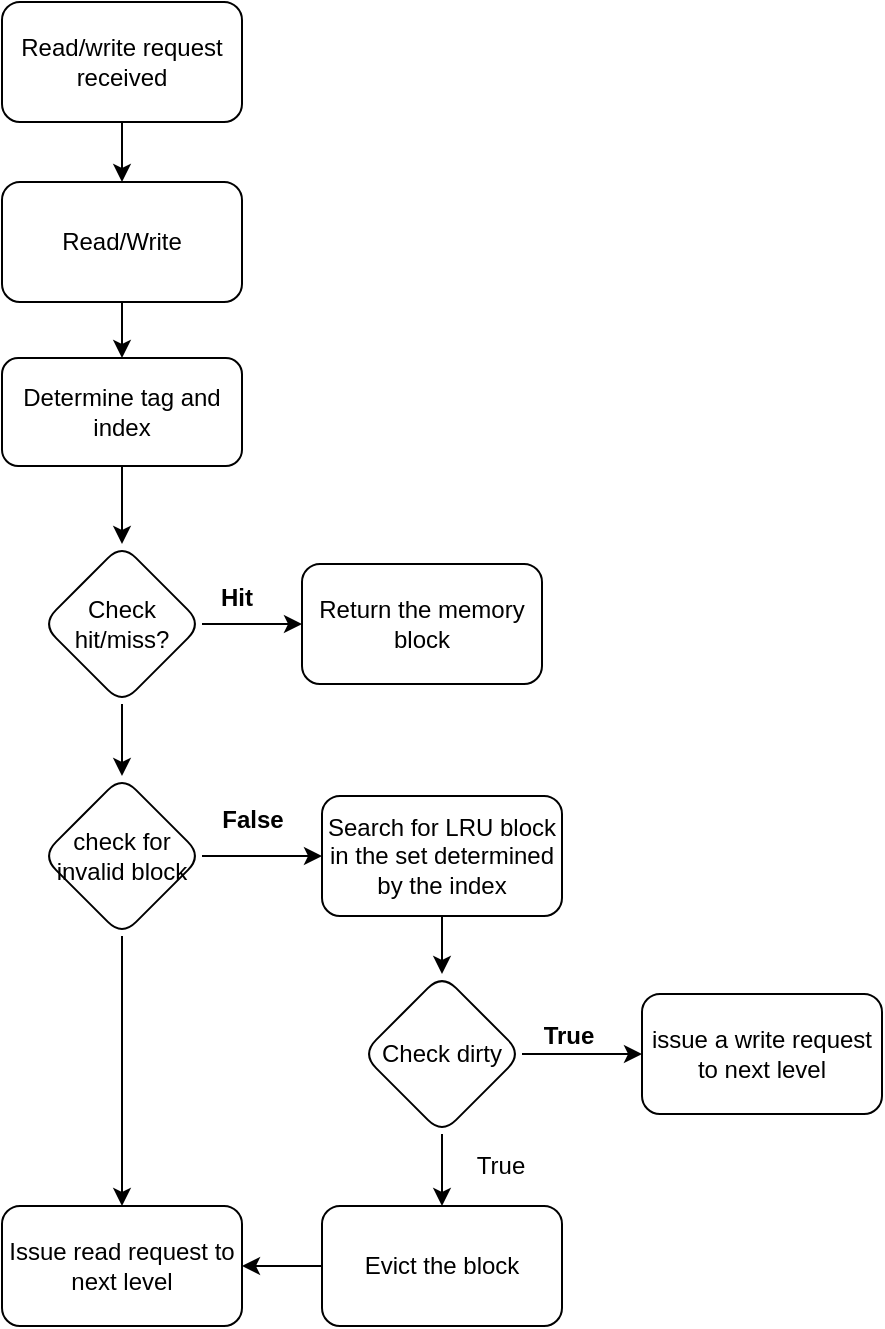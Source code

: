 <mxfile version="21.8.2" type="github">
  <diagram name="Page-1" id="QmC8K8JkWBMXQPX-RTZw">
    <mxGraphModel dx="794" dy="466" grid="0" gridSize="10" guides="1" tooltips="1" connect="1" arrows="1" fold="1" page="1" pageScale="1" pageWidth="850" pageHeight="1100" math="0" shadow="0">
      <root>
        <mxCell id="0" />
        <mxCell id="1" parent="0" />
        <mxCell id="fUZnFVjBtlaxfqxqYigz-3" value="" style="edgeStyle=orthogonalEdgeStyle;rounded=0;orthogonalLoop=1;jettySize=auto;html=1;" edge="1" parent="1" source="fUZnFVjBtlaxfqxqYigz-1" target="fUZnFVjBtlaxfqxqYigz-2">
          <mxGeometry relative="1" as="geometry" />
        </mxCell>
        <mxCell id="fUZnFVjBtlaxfqxqYigz-1" value="Read/write request received" style="rounded=1;whiteSpace=wrap;html=1;" vertex="1" parent="1">
          <mxGeometry x="101" y="29" width="120" height="60" as="geometry" />
        </mxCell>
        <mxCell id="fUZnFVjBtlaxfqxqYigz-23" style="edgeStyle=orthogonalEdgeStyle;rounded=0;orthogonalLoop=1;jettySize=auto;html=1;exitX=0.5;exitY=1;exitDx=0;exitDy=0;entryX=0.5;entryY=0;entryDx=0;entryDy=0;" edge="1" parent="1" source="fUZnFVjBtlaxfqxqYigz-2" target="fUZnFVjBtlaxfqxqYigz-22">
          <mxGeometry relative="1" as="geometry" />
        </mxCell>
        <mxCell id="fUZnFVjBtlaxfqxqYigz-2" value="Read/Write" style="rounded=1;whiteSpace=wrap;html=1;" vertex="1" parent="1">
          <mxGeometry x="101" y="119" width="120" height="60" as="geometry" />
        </mxCell>
        <mxCell id="fUZnFVjBtlaxfqxqYigz-14" style="edgeStyle=orthogonalEdgeStyle;rounded=0;orthogonalLoop=1;jettySize=auto;html=1;exitX=1;exitY=0.5;exitDx=0;exitDy=0;" edge="1" parent="1" source="fUZnFVjBtlaxfqxqYigz-6" target="fUZnFVjBtlaxfqxqYigz-13">
          <mxGeometry relative="1" as="geometry" />
        </mxCell>
        <mxCell id="fUZnFVjBtlaxfqxqYigz-17" value="" style="edgeStyle=orthogonalEdgeStyle;rounded=0;orthogonalLoop=1;jettySize=auto;html=1;" edge="1" parent="1" source="fUZnFVjBtlaxfqxqYigz-6" target="fUZnFVjBtlaxfqxqYigz-16">
          <mxGeometry relative="1" as="geometry" />
        </mxCell>
        <mxCell id="fUZnFVjBtlaxfqxqYigz-6" value="Check hit/miss?" style="rhombus;whiteSpace=wrap;html=1;rounded=1;" vertex="1" parent="1">
          <mxGeometry x="121" y="300" width="80" height="80" as="geometry" />
        </mxCell>
        <mxCell id="fUZnFVjBtlaxfqxqYigz-13" value="Return the memory block" style="whiteSpace=wrap;html=1;rounded=1;" vertex="1" parent="1">
          <mxGeometry x="251" y="310" width="120" height="60" as="geometry" />
        </mxCell>
        <mxCell id="fUZnFVjBtlaxfqxqYigz-15" value="&lt;b&gt;Hit&lt;/b&gt;" style="text;html=1;align=center;verticalAlign=middle;resizable=0;points=[];autosize=1;strokeColor=none;fillColor=none;" vertex="1" parent="1">
          <mxGeometry x="201" y="314" width="34" height="26" as="geometry" />
        </mxCell>
        <mxCell id="fUZnFVjBtlaxfqxqYigz-19" value="" style="edgeStyle=orthogonalEdgeStyle;rounded=0;orthogonalLoop=1;jettySize=auto;html=1;" edge="1" parent="1" source="fUZnFVjBtlaxfqxqYigz-16" target="fUZnFVjBtlaxfqxqYigz-18">
          <mxGeometry relative="1" as="geometry" />
        </mxCell>
        <mxCell id="fUZnFVjBtlaxfqxqYigz-38" value="" style="edgeStyle=orthogonalEdgeStyle;rounded=0;orthogonalLoop=1;jettySize=auto;html=1;" edge="1" parent="1" source="fUZnFVjBtlaxfqxqYigz-16" target="fUZnFVjBtlaxfqxqYigz-37">
          <mxGeometry relative="1" as="geometry" />
        </mxCell>
        <mxCell id="fUZnFVjBtlaxfqxqYigz-16" value="check for invalid block" style="rhombus;whiteSpace=wrap;html=1;rounded=1;" vertex="1" parent="1">
          <mxGeometry x="121" y="416" width="80" height="80" as="geometry" />
        </mxCell>
        <mxCell id="fUZnFVjBtlaxfqxqYigz-28" value="" style="edgeStyle=orthogonalEdgeStyle;rounded=0;orthogonalLoop=1;jettySize=auto;html=1;" edge="1" parent="1" source="fUZnFVjBtlaxfqxqYigz-18" target="fUZnFVjBtlaxfqxqYigz-27">
          <mxGeometry relative="1" as="geometry" />
        </mxCell>
        <mxCell id="fUZnFVjBtlaxfqxqYigz-18" value="Search for LRU block in the set determined by the index" style="whiteSpace=wrap;html=1;rounded=1;" vertex="1" parent="1">
          <mxGeometry x="261" y="426" width="120" height="60" as="geometry" />
        </mxCell>
        <mxCell id="fUZnFVjBtlaxfqxqYigz-20" value="&lt;b&gt;False&lt;/b&gt;" style="text;html=1;align=center;verticalAlign=middle;resizable=0;points=[];autosize=1;strokeColor=none;fillColor=none;" vertex="1" parent="1">
          <mxGeometry x="201" y="425" width="49" height="26" as="geometry" />
        </mxCell>
        <mxCell id="fUZnFVjBtlaxfqxqYigz-25" style="edgeStyle=orthogonalEdgeStyle;rounded=0;orthogonalLoop=1;jettySize=auto;html=1;exitX=0.5;exitY=1;exitDx=0;exitDy=0;" edge="1" parent="1" source="fUZnFVjBtlaxfqxqYigz-22" target="fUZnFVjBtlaxfqxqYigz-6">
          <mxGeometry relative="1" as="geometry" />
        </mxCell>
        <mxCell id="fUZnFVjBtlaxfqxqYigz-22" value="Determine tag and index" style="rounded=1;whiteSpace=wrap;html=1;" vertex="1" parent="1">
          <mxGeometry x="101" y="207" width="120" height="54" as="geometry" />
        </mxCell>
        <mxCell id="fUZnFVjBtlaxfqxqYigz-30" value="" style="edgeStyle=orthogonalEdgeStyle;rounded=0;orthogonalLoop=1;jettySize=auto;html=1;entryX=0.5;entryY=0;entryDx=0;entryDy=0;" edge="1" parent="1" source="fUZnFVjBtlaxfqxqYigz-27" target="fUZnFVjBtlaxfqxqYigz-29">
          <mxGeometry relative="1" as="geometry">
            <mxPoint x="321" y="642" as="targetPoint" />
          </mxGeometry>
        </mxCell>
        <mxCell id="fUZnFVjBtlaxfqxqYigz-34" value="" style="edgeStyle=orthogonalEdgeStyle;rounded=0;orthogonalLoop=1;jettySize=auto;html=1;" edge="1" parent="1" source="fUZnFVjBtlaxfqxqYigz-27" target="fUZnFVjBtlaxfqxqYigz-33">
          <mxGeometry relative="1" as="geometry" />
        </mxCell>
        <mxCell id="fUZnFVjBtlaxfqxqYigz-27" value="Check dirty" style="rhombus;whiteSpace=wrap;html=1;rounded=1;" vertex="1" parent="1">
          <mxGeometry x="281" y="515" width="80" height="80" as="geometry" />
        </mxCell>
        <mxCell id="fUZnFVjBtlaxfqxqYigz-39" value="" style="edgeStyle=orthogonalEdgeStyle;rounded=0;orthogonalLoop=1;jettySize=auto;html=1;" edge="1" parent="1" source="fUZnFVjBtlaxfqxqYigz-29" target="fUZnFVjBtlaxfqxqYigz-37">
          <mxGeometry relative="1" as="geometry" />
        </mxCell>
        <mxCell id="fUZnFVjBtlaxfqxqYigz-29" value="Evict the block" style="whiteSpace=wrap;html=1;rounded=1;" vertex="1" parent="1">
          <mxGeometry x="261" y="631" width="120" height="60" as="geometry" />
        </mxCell>
        <mxCell id="fUZnFVjBtlaxfqxqYigz-33" value="issue a write request to next level" style="whiteSpace=wrap;html=1;rounded=1;" vertex="1" parent="1">
          <mxGeometry x="421" y="525" width="120" height="60" as="geometry" />
        </mxCell>
        <mxCell id="fUZnFVjBtlaxfqxqYigz-35" value="True" style="text;html=1;align=center;verticalAlign=middle;resizable=0;points=[];autosize=1;strokeColor=none;fillColor=none;" vertex="1" parent="1">
          <mxGeometry x="329" y="598" width="42" height="26" as="geometry" />
        </mxCell>
        <mxCell id="fUZnFVjBtlaxfqxqYigz-36" value="&lt;b&gt;True&lt;/b&gt;" style="text;html=1;align=center;verticalAlign=middle;resizable=0;points=[];autosize=1;strokeColor=none;fillColor=none;" vertex="1" parent="1">
          <mxGeometry x="362" y="533" width="43" height="26" as="geometry" />
        </mxCell>
        <mxCell id="fUZnFVjBtlaxfqxqYigz-37" value="Issue read request to next level" style="whiteSpace=wrap;html=1;rounded=1;" vertex="1" parent="1">
          <mxGeometry x="101" y="631" width="120" height="60" as="geometry" />
        </mxCell>
      </root>
    </mxGraphModel>
  </diagram>
</mxfile>
